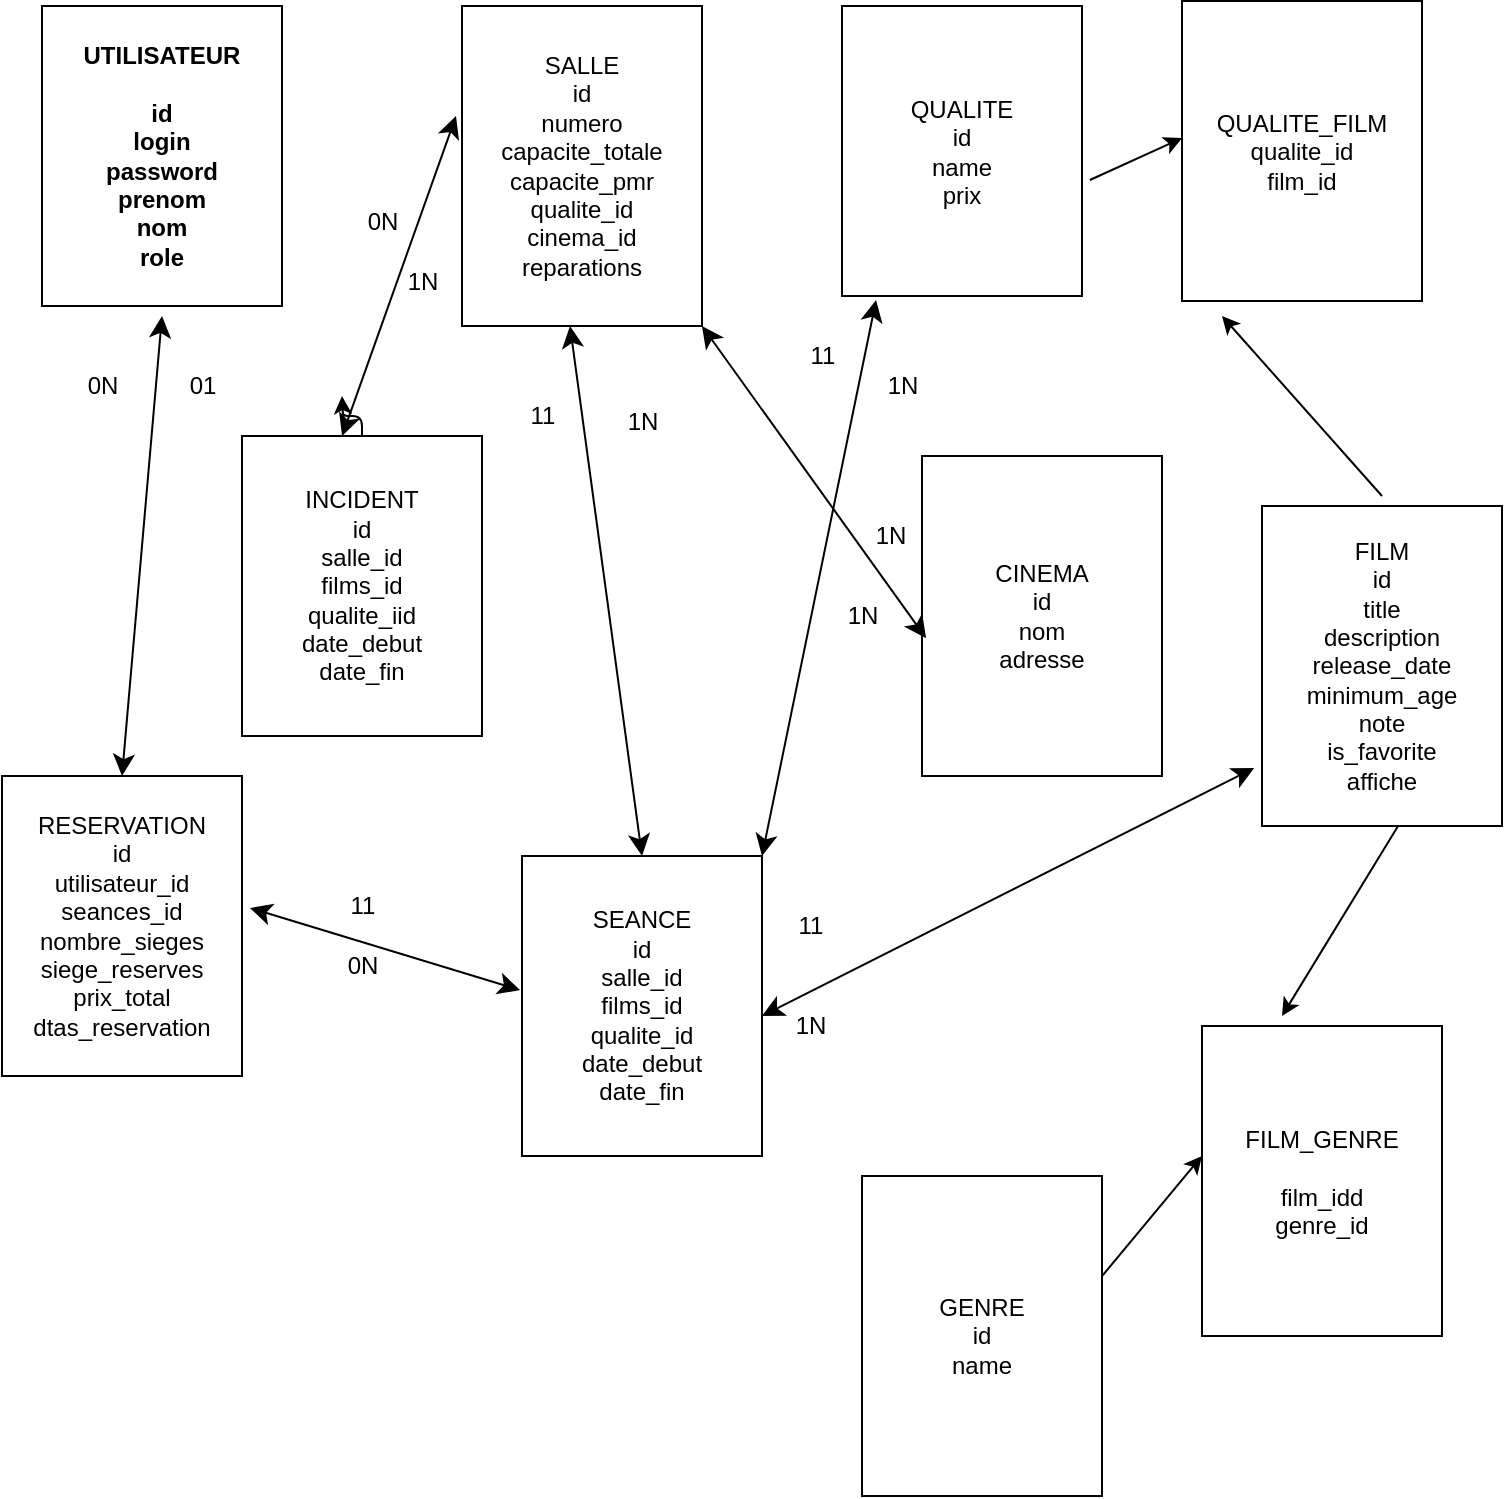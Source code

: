 <mxfile>
    <diagram id="gB2v52wpXFYPm40HxEsr" name="Page-1">
        <mxGraphModel dx="1301" dy="779" grid="1" gridSize="10" guides="1" tooltips="1" connect="1" arrows="1" fold="1" page="1" pageScale="1" pageWidth="827" pageHeight="1169" math="0" shadow="0">
            <root>
                <mxCell id="0"/>
                <mxCell id="1" parent="0"/>
                <mxCell id="2" value="RESERVATION&lt;div&gt;id&lt;/div&gt;&lt;div&gt;utilisateur_id&lt;/div&gt;&lt;div&gt;seances_id&lt;/div&gt;&lt;div&gt;nombre_sieges&lt;/div&gt;&lt;div&gt;siege_reserves&lt;/div&gt;&lt;div&gt;prix_total&lt;/div&gt;&lt;div&gt;dtas_reservation&lt;/div&gt;" style="whiteSpace=wrap;html=1;" vertex="1" parent="1">
                    <mxGeometry x="10" y="400" width="120" height="150" as="geometry"/>
                </mxCell>
                <mxCell id="3" value="&lt;b&gt;UTILISATEUR&lt;br&gt;&lt;/b&gt;&lt;div&gt;&lt;b&gt;&lt;br&gt;&lt;/b&gt;&lt;/div&gt;&lt;div&gt;&lt;b&gt;id&lt;/b&gt;&lt;/div&gt;&lt;div&gt;&lt;b&gt;login&lt;/b&gt;&lt;/div&gt;&lt;div&gt;&lt;b&gt;password&lt;/b&gt;&lt;/div&gt;&lt;div&gt;&lt;b&gt;prenom&lt;/b&gt;&lt;/div&gt;&lt;div&gt;&lt;b&gt;nom&lt;/b&gt;&lt;/div&gt;&lt;div&gt;&lt;b&gt;role&lt;/b&gt;&lt;/div&gt;" style="whiteSpace=wrap;html=1;align=center;" vertex="1" parent="1">
                    <mxGeometry x="30" y="15" width="120" height="150" as="geometry"/>
                </mxCell>
                <mxCell id="4" value="QUALITE_FILM&lt;div&gt;qualite_id&lt;/div&gt;&lt;div&gt;film_id&lt;/div&gt;" style="whiteSpace=wrap;html=1;strokeColor=light-dark(#000000,#990000);" vertex="1" parent="1">
                    <mxGeometry x="600" y="12.5" width="120" height="150" as="geometry"/>
                </mxCell>
                <mxCell id="5" value="FILM&lt;div&gt;id&lt;/div&gt;&lt;div&gt;title&lt;/div&gt;&lt;div&gt;description&lt;/div&gt;&lt;div&gt;release_date&lt;/div&gt;&lt;div&gt;minimum_age&lt;/div&gt;&lt;div&gt;note&lt;/div&gt;&lt;div&gt;is_favorite&lt;/div&gt;&lt;div&gt;affiche&lt;/div&gt;" style="whiteSpace=wrap;html=1;" vertex="1" parent="1">
                    <mxGeometry x="640" y="265" width="120" height="160" as="geometry"/>
                </mxCell>
                <mxCell id="6" value="CINEMA&lt;div&gt;id&lt;/div&gt;&lt;div&gt;nom&lt;/div&gt;&lt;div&gt;adresse&lt;/div&gt;" style="whiteSpace=wrap;html=1;" vertex="1" parent="1">
                    <mxGeometry x="470" y="240" width="120" height="160" as="geometry"/>
                </mxCell>
                <mxCell id="7" value="QUALITE&lt;div&gt;id&lt;/div&gt;&lt;div&gt;name&lt;/div&gt;&lt;div&gt;prix&lt;/div&gt;" style="whiteSpace=wrap;html=1;" vertex="1" parent="1">
                    <mxGeometry x="430" y="15" width="120" height="145" as="geometry"/>
                </mxCell>
                <mxCell id="8" value="SALLE&lt;div&gt;id&lt;/div&gt;&lt;div&gt;numero&lt;/div&gt;&lt;div&gt;capacite_totale&lt;/div&gt;&lt;div&gt;capacite_pmr&lt;/div&gt;&lt;div&gt;qualite_id&lt;/div&gt;&lt;div&gt;cinema_id&lt;/div&gt;&lt;div&gt;reparations&lt;/div&gt;" style="whiteSpace=wrap;html=1;" vertex="1" parent="1">
                    <mxGeometry x="240" y="15" width="120" height="160" as="geometry"/>
                </mxCell>
                <mxCell id="9" value="FILM_GENRE&lt;div&gt;&lt;br&gt;&lt;/div&gt;&lt;div&gt;film_idd&lt;/div&gt;&lt;div&gt;genre_id&lt;/div&gt;" style="whiteSpace=wrap;html=1;strokeColor=light-dark(#000000,#990000);" vertex="1" parent="1">
                    <mxGeometry x="610" y="525" width="120" height="155" as="geometry"/>
                </mxCell>
                <mxCell id="45" style="edgeStyle=orthogonalEdgeStyle;html=1;" edge="1" parent="1" source="10">
                    <mxGeometry relative="1" as="geometry">
                        <mxPoint x="180" y="210" as="targetPoint"/>
                    </mxGeometry>
                </mxCell>
                <mxCell id="10" value="INCIDENT&lt;div&gt;id&lt;/div&gt;&lt;div&gt;salle_id&lt;/div&gt;&lt;div&gt;films_id&lt;/div&gt;&lt;div&gt;qualite_iid&lt;/div&gt;&lt;div&gt;date_debut&lt;/div&gt;&lt;div&gt;date_fin&lt;/div&gt;" style="whiteSpace=wrap;html=1;" vertex="1" parent="1">
                    <mxGeometry x="130" y="230" width="120" height="150" as="geometry"/>
                </mxCell>
                <mxCell id="11" value="SEANCE&lt;div&gt;id&lt;/div&gt;&lt;div&gt;salle_id&lt;/div&gt;&lt;div&gt;films_id&lt;/div&gt;&lt;div&gt;qualite_id&lt;/div&gt;&lt;div&gt;date_debut&lt;/div&gt;&lt;div&gt;date_fin&lt;/div&gt;" style="whiteSpace=wrap;html=1;" vertex="1" parent="1">
                    <mxGeometry x="270" y="440" width="120" height="150" as="geometry"/>
                </mxCell>
                <mxCell id="12" value="GENRE&lt;div&gt;id&lt;/div&gt;&lt;div&gt;name&lt;/div&gt;" style="whiteSpace=wrap;html=1;strokeColor=light-dark(#000000,#FFFFFF);" vertex="1" parent="1">
                    <mxGeometry x="440" y="600" width="120" height="160" as="geometry"/>
                </mxCell>
                <mxCell id="19" value="0N" style="text;html=1;align=center;verticalAlign=middle;resizable=0;points=[];autosize=1;strokeColor=none;fillColor=none;" vertex="1" parent="1">
                    <mxGeometry x="40" y="190" width="40" height="30" as="geometry"/>
                </mxCell>
                <mxCell id="20" value="01" style="text;html=1;align=center;verticalAlign=middle;resizable=0;points=[];autosize=1;strokeColor=none;fillColor=none;" vertex="1" parent="1">
                    <mxGeometry x="90" y="190" width="40" height="30" as="geometry"/>
                </mxCell>
                <mxCell id="21" value="" style="edgeStyle=none;orthogonalLoop=1;jettySize=auto;html=1;endArrow=classic;startArrow=classic;endSize=8;startSize=8;exitX=1.033;exitY=0.44;exitDx=0;exitDy=0;exitPerimeter=0;entryX=-0.008;entryY=0.447;entryDx=0;entryDy=0;entryPerimeter=0;" edge="1" parent="1" source="2" target="11">
                    <mxGeometry width="100" relative="1" as="geometry">
                        <mxPoint x="160" y="318" as="sourcePoint"/>
                        <mxPoint x="230" y="340" as="targetPoint"/>
                        <Array as="points"/>
                    </mxGeometry>
                </mxCell>
                <mxCell id="22" value="" style="edgeStyle=none;orthogonalLoop=1;jettySize=auto;html=1;endArrow=classic;startArrow=classic;endSize=8;startSize=8;exitX=0.5;exitY=0;exitDx=0;exitDy=0;" edge="1" parent="1" source="2">
                    <mxGeometry width="100" relative="1" as="geometry">
                        <mxPoint x="30" y="210" as="sourcePoint"/>
                        <mxPoint x="90" y="170" as="targetPoint"/>
                        <Array as="points"/>
                    </mxGeometry>
                </mxCell>
                <mxCell id="23" value="11" style="text;html=1;align=center;verticalAlign=middle;resizable=0;points=[];autosize=1;strokeColor=none;fillColor=none;" vertex="1" parent="1">
                    <mxGeometry x="170" y="450" width="40" height="30" as="geometry"/>
                </mxCell>
                <mxCell id="24" value="0N" style="text;html=1;align=center;verticalAlign=middle;resizable=0;points=[];autosize=1;strokeColor=none;fillColor=none;" vertex="1" parent="1">
                    <mxGeometry x="170" y="480" width="40" height="30" as="geometry"/>
                </mxCell>
                <mxCell id="26" value="11" style="text;html=1;align=center;verticalAlign=middle;resizable=0;points=[];autosize=1;strokeColor=none;fillColor=none;" vertex="1" parent="1">
                    <mxGeometry x="260" y="205" width="40" height="30" as="geometry"/>
                </mxCell>
                <mxCell id="28" value="" style="edgeStyle=none;orthogonalLoop=1;jettySize=auto;html=1;endArrow=classic;startArrow=classic;endSize=8;startSize=8;exitX=1;exitY=0;exitDx=0;exitDy=0;entryX=0.142;entryY=1.014;entryDx=0;entryDy=0;entryPerimeter=0;" edge="1" parent="1" source="11" target="7">
                    <mxGeometry width="100" relative="1" as="geometry">
                        <mxPoint x="360" y="210" as="sourcePoint"/>
                        <mxPoint x="460" y="210" as="targetPoint"/>
                        <Array as="points"/>
                    </mxGeometry>
                </mxCell>
                <mxCell id="29" value="11" style="text;html=1;align=center;verticalAlign=middle;resizable=0;points=[];autosize=1;strokeColor=none;fillColor=none;" vertex="1" parent="1">
                    <mxGeometry x="400" y="175" width="40" height="30" as="geometry"/>
                </mxCell>
                <mxCell id="30" value="1N" style="text;html=1;align=center;verticalAlign=middle;resizable=0;points=[];autosize=1;strokeColor=none;fillColor=none;" vertex="1" parent="1">
                    <mxGeometry x="440" y="190" width="40" height="30" as="geometry"/>
                </mxCell>
                <mxCell id="31" value="" style="edgeStyle=none;orthogonalLoop=1;jettySize=auto;html=1;endArrow=classic;startArrow=classic;endSize=8;startSize=8;exitX=1;exitY=0.533;exitDx=0;exitDy=0;exitPerimeter=0;entryX=-0.033;entryY=0.819;entryDx=0;entryDy=0;entryPerimeter=0;" edge="1" parent="1" source="11" target="5">
                    <mxGeometry width="100" relative="1" as="geometry">
                        <mxPoint x="370" y="350" as="sourcePoint"/>
                        <mxPoint x="580" y="350" as="targetPoint"/>
                        <Array as="points"/>
                    </mxGeometry>
                </mxCell>
                <mxCell id="32" value="11" style="text;html=1;align=center;verticalAlign=middle;resizable=0;points=[];autosize=1;strokeColor=none;fillColor=none;" vertex="1" parent="1">
                    <mxGeometry x="394" y="460" width="40" height="30" as="geometry"/>
                </mxCell>
                <mxCell id="33" value="1N" style="text;html=1;align=center;verticalAlign=middle;resizable=0;points=[];autosize=1;strokeColor=none;fillColor=none;" vertex="1" parent="1">
                    <mxGeometry x="394" y="510" width="40" height="30" as="geometry"/>
                </mxCell>
                <mxCell id="40" value="" style="edgeStyle=none;orthogonalLoop=1;jettySize=auto;html=1;exitX=1.033;exitY=0.6;exitDx=0;exitDy=0;exitPerimeter=0;entryX=0;entryY=0.457;entryDx=0;entryDy=0;entryPerimeter=0;" edge="1" parent="1" source="7" target="4">
                    <mxGeometry width="100" relative="1" as="geometry">
                        <mxPoint x="530" y="110" as="sourcePoint"/>
                        <mxPoint x="630" y="110" as="targetPoint"/>
                        <Array as="points"/>
                    </mxGeometry>
                </mxCell>
                <mxCell id="41" value="" style="edgeStyle=none;orthogonalLoop=1;jettySize=auto;html=1;" edge="1" parent="1">
                    <mxGeometry width="100" relative="1" as="geometry">
                        <mxPoint x="700" y="260" as="sourcePoint"/>
                        <mxPoint x="620" y="170" as="targetPoint"/>
                        <Array as="points"/>
                    </mxGeometry>
                </mxCell>
                <mxCell id="42" value="" style="edgeStyle=none;orthogonalLoop=1;jettySize=auto;html=1;exitX=0.567;exitY=1;exitDx=0;exitDy=0;exitPerimeter=0;" edge="1" parent="1" source="5">
                    <mxGeometry width="100" relative="1" as="geometry">
                        <mxPoint x="510" y="430" as="sourcePoint"/>
                        <mxPoint x="650" y="520" as="targetPoint"/>
                        <Array as="points"/>
                    </mxGeometry>
                </mxCell>
                <mxCell id="43" value="" style="edgeStyle=none;orthogonalLoop=1;jettySize=auto;html=1;entryX=0;entryY=0.419;entryDx=0;entryDy=0;entryPerimeter=0;exitX=1;exitY=0.313;exitDx=0;exitDy=0;exitPerimeter=0;" edge="1" parent="1" source="12" target="9">
                    <mxGeometry width="100" relative="1" as="geometry">
                        <mxPoint x="570" y="640" as="sourcePoint"/>
                        <mxPoint x="630" y="620" as="targetPoint"/>
                        <Array as="points"/>
                    </mxGeometry>
                </mxCell>
                <mxCell id="44" value="" style="edgeStyle=none;orthogonalLoop=1;jettySize=auto;html=1;endArrow=classic;startArrow=classic;endSize=8;startSize=8;exitX=-0.025;exitY=0.344;exitDx=0;exitDy=0;exitPerimeter=0;entryX=0.417;entryY=0;entryDx=0;entryDy=0;entryPerimeter=0;" edge="1" parent="1" source="8" target="10">
                    <mxGeometry width="100" relative="1" as="geometry">
                        <mxPoint x="150" y="180" as="sourcePoint"/>
                        <mxPoint x="190" y="220" as="targetPoint"/>
                        <Array as="points"/>
                    </mxGeometry>
                </mxCell>
                <mxCell id="46" value="0N" style="text;html=1;align=center;verticalAlign=middle;resizable=0;points=[];autosize=1;strokeColor=none;fillColor=none;" vertex="1" parent="1">
                    <mxGeometry x="180" y="108" width="40" height="30" as="geometry"/>
                </mxCell>
                <mxCell id="47" value="1N" style="text;html=1;align=center;verticalAlign=middle;resizable=0;points=[];autosize=1;strokeColor=none;fillColor=none;" vertex="1" parent="1">
                    <mxGeometry x="200" y="138" width="40" height="30" as="geometry"/>
                </mxCell>
                <mxCell id="48" value="" style="edgeStyle=none;orthogonalLoop=1;jettySize=auto;html=1;endArrow=classic;startArrow=classic;endSize=8;startSize=8;exitX=0.45;exitY=1;exitDx=0;exitDy=0;exitPerimeter=0;entryX=0.5;entryY=0;entryDx=0;entryDy=0;" edge="1" parent="1" source="8" target="11">
                    <mxGeometry width="100" relative="1" as="geometry">
                        <mxPoint x="294" y="175" as="sourcePoint"/>
                        <mxPoint x="320" y="390" as="targetPoint"/>
                        <Array as="points"/>
                    </mxGeometry>
                </mxCell>
                <mxCell id="49" value="1N" style="text;html=1;align=center;verticalAlign=middle;resizable=0;points=[];autosize=1;strokeColor=none;fillColor=none;" vertex="1" parent="1">
                    <mxGeometry x="310" y="208" width="40" height="30" as="geometry"/>
                </mxCell>
                <mxCell id="50" value="" style="edgeStyle=none;orthogonalLoop=1;jettySize=auto;html=1;endArrow=classic;startArrow=classic;endSize=8;startSize=8;exitX=1;exitY=1;exitDx=0;exitDy=0;entryX=0.017;entryY=0.569;entryDx=0;entryDy=0;entryPerimeter=0;" edge="1" parent="1" source="8" target="6">
                    <mxGeometry width="100" relative="1" as="geometry">
                        <mxPoint x="390" y="310" as="sourcePoint"/>
                        <mxPoint x="490" y="310" as="targetPoint"/>
                        <Array as="points"/>
                    </mxGeometry>
                </mxCell>
                <mxCell id="51" value="1N" style="text;html=1;align=center;verticalAlign=middle;resizable=0;points=[];autosize=1;strokeColor=none;fillColor=none;" vertex="1" parent="1">
                    <mxGeometry x="420" y="305" width="40" height="30" as="geometry"/>
                </mxCell>
                <mxCell id="52" value="1N" style="text;html=1;align=center;verticalAlign=middle;resizable=0;points=[];autosize=1;strokeColor=none;fillColor=none;" vertex="1" parent="1">
                    <mxGeometry x="434" y="265" width="40" height="30" as="geometry"/>
                </mxCell>
            </root>
        </mxGraphModel>
    </diagram>
</mxfile>